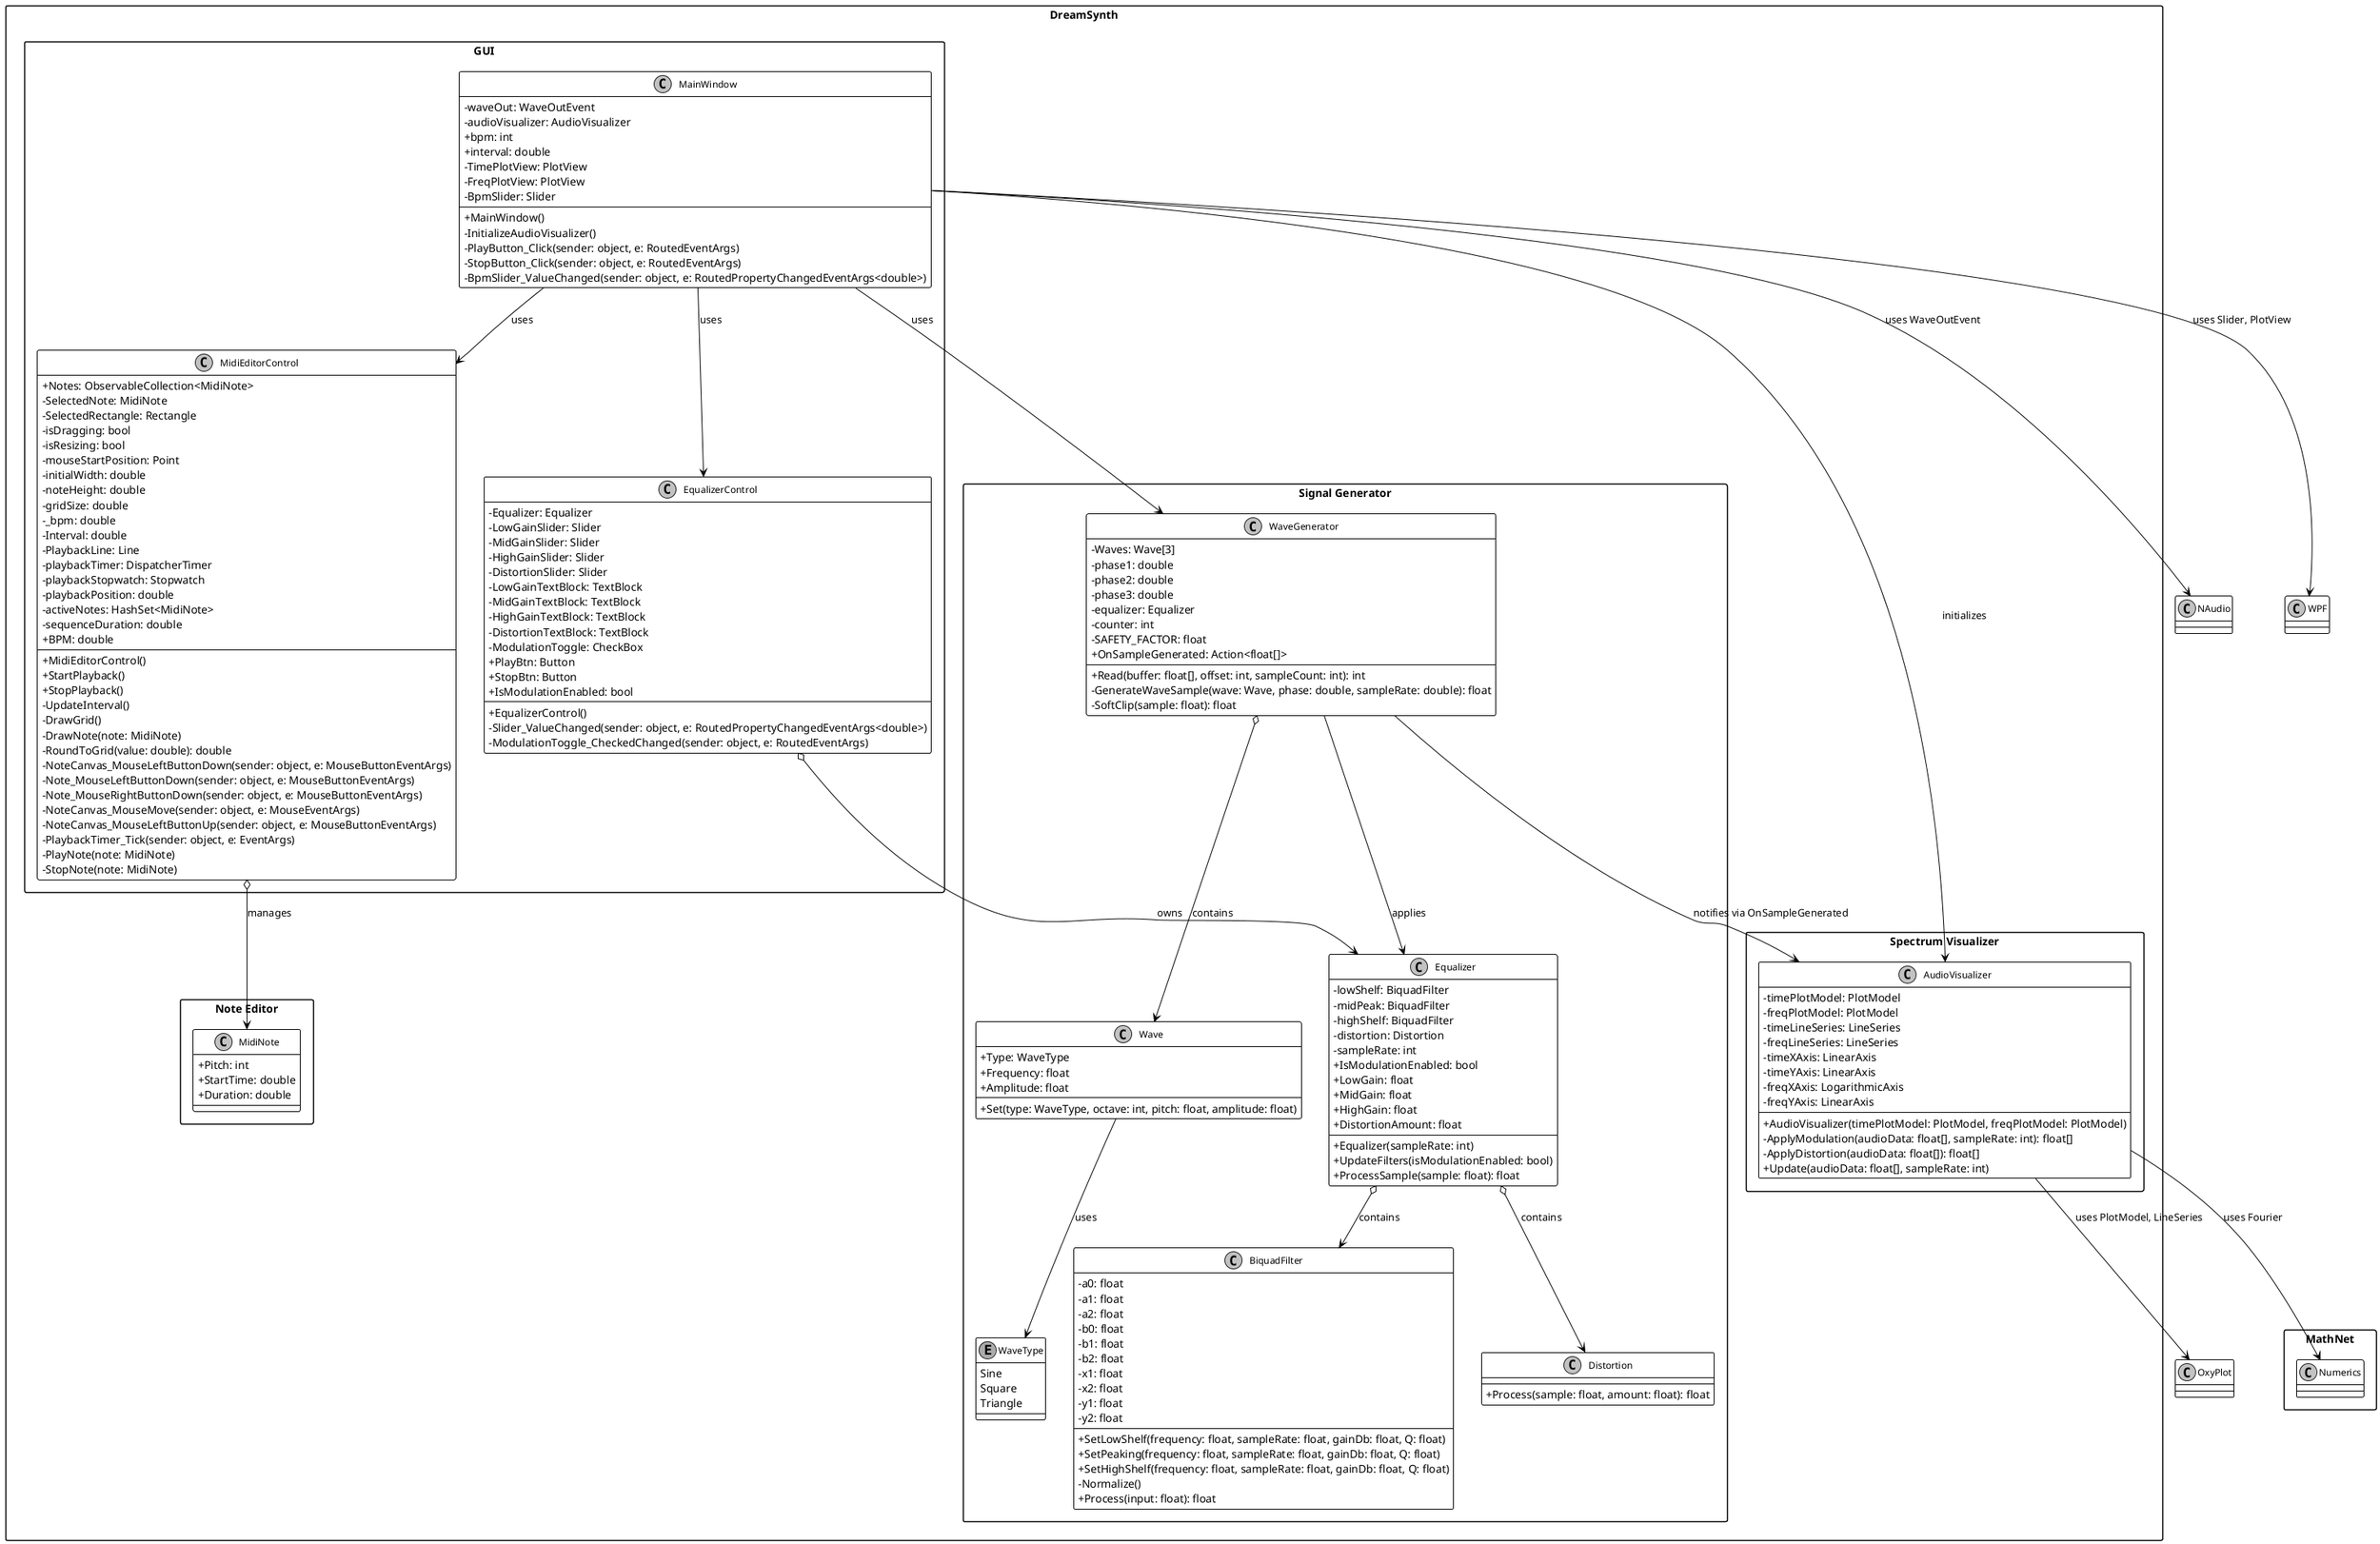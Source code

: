 @startuml ClassDiagramDreamSynth

skinparam monochrome true
skinparam shadowing false
skinparam classFontSize 12
skinparam classFontName Arial
skinparam classBorderThickness 1
skinparam classBackgroundColor none
skinparam classBorderColor black
skinparam ArrowColor black
skinparam packageStyle rectangle
skinparam classAttributeIconSize 0

package "DreamSynth" {

  package "GUI" {
    class MainWindow {
      -waveOut: WaveOutEvent
      -audioVisualizer: AudioVisualizer
      +bpm: int
      +interval: double
      -TimePlotView: PlotView
      -FreqPlotView: PlotView
      -BpmSlider: Slider
      +MainWindow()
      -InitializeAudioVisualizer()
      -PlayButton_Click(sender: object, e: RoutedEventArgs)
      -StopButton_Click(sender: object, e: RoutedEventArgs)
      -BpmSlider_ValueChanged(sender: object, e: RoutedPropertyChangedEventArgs<double>)
    }

    class EqualizerControl {
      -Equalizer: Equalizer
      -LowGainSlider: Slider
      -MidGainSlider: Slider
      -HighGainSlider: Slider
      -DistortionSlider: Slider
      -LowGainTextBlock: TextBlock
      -MidGainTextBlock: TextBlock
      -HighGainTextBlock: TextBlock
      -DistortionTextBlock: TextBlock
      -ModulationToggle: CheckBox
      +PlayBtn: Button
      +StopBtn: Button
      +IsModulationEnabled: bool
      +EqualizerControl()
      -Slider_ValueChanged(sender: object, e: RoutedPropertyChangedEventArgs<double>)
      -ModulationToggle_CheckedChanged(sender: object, e: RoutedEventArgs)
    }

    class MidiEditorControl {
      +Notes: ObservableCollection<MidiNote>
      -SelectedNote: MidiNote
      -SelectedRectangle: Rectangle
      -isDragging: bool
      -isResizing: bool
      -mouseStartPosition: Point
      -initialWidth: double
      -noteHeight: double
      -gridSize: double
      -_bpm: double
      -Interval: double
      -PlaybackLine: Line
      -playbackTimer: DispatcherTimer
      -playbackStopwatch: Stopwatch
      -playbackPosition: double
      -activeNotes: HashSet<MidiNote>
      -sequenceDuration: double
      +BPM: double
      +MidiEditorControl()
      +StartPlayback()
      +StopPlayback()
      -UpdateInterval()
      -DrawGrid()
      -DrawNote(note: MidiNote)
      -RoundToGrid(value: double): double
      -NoteCanvas_MouseLeftButtonDown(sender: object, e: MouseButtonEventArgs)
      -Note_MouseLeftButtonDown(sender: object, e: MouseButtonEventArgs)
      -Note_MouseRightButtonDown(sender: object, e: MouseButtonEventArgs)
      -NoteCanvas_MouseMove(sender: object, e: MouseEventArgs)
      -NoteCanvas_MouseLeftButtonUp(sender: object, e: MouseButtonEventArgs)
      -PlaybackTimer_Tick(sender: object, e: EventArgs)
      -PlayNote(note: MidiNote)
      -StopNote(note: MidiNote)
    }
  }

  package "Signal Generator" {
    class WaveGenerator {
      -Waves: Wave[3]
      -phase1: double
      -phase2: double
      -phase3: double
      -equalizer: Equalizer
      -counter: int
      -SAFETY_FACTOR: float
      +OnSampleGenerated: Action<float[]>
      +Read(buffer: float[], offset: int, sampleCount: int): int
      -GenerateWaveSample(wave: Wave, phase: double, sampleRate: double): float
      -SoftClip(sample: float): float
    }

    class Wave {
      +Type: WaveType
      +Frequency: float
      +Amplitude: float
      +Set(type: WaveType, octave: int, pitch: float, amplitude: float)
    }

    enum WaveType {
      Sine
      Square
      Triangle
    }

    class Equalizer {
      -lowShelf: BiquadFilter
      -midPeak: BiquadFilter
      -highShelf: BiquadFilter
      -distortion: Distortion
      -sampleRate: int
      +IsModulationEnabled: bool
      +LowGain: float
      +MidGain: float
      +HighGain: float
      +DistortionAmount: float
      +Equalizer(sampleRate: int)
      +UpdateFilters(isModulationEnabled: bool)
      +ProcessSample(sample: float): float
    }

    class BiquadFilter {
      -a0: float
      -a1: float
      -a2: float
      -b0: float
      -b1: float
      -b2: float
      -x1: float
      -x2: float
      -y1: float
      -y2: float
      +SetLowShelf(frequency: float, sampleRate: float, gainDb: float, Q: float)
      +SetPeaking(frequency: float, sampleRate: float, gainDb: float, Q: float)
      +SetHighShelf(frequency: float, sampleRate: float, gainDb: float, Q: float)
      -Normalize()
      +Process(input: float): float
    }

    class Distortion {
      +Process(sample: float, amount: float): float
    }
  }

  package "Spectrum Visualizer" {
    class AudioVisualizer {
      -timePlotModel: PlotModel
      -freqPlotModel: PlotModel
      -timeLineSeries: LineSeries
      -freqLineSeries: LineSeries
      -timeXAxis: LinearAxis
      -timeYAxis: LinearAxis
      -freqXAxis: LogarithmicAxis
      -freqYAxis: LinearAxis
      +AudioVisualizer(timePlotModel: PlotModel, freqPlotModel: PlotModel)
      -ApplyModulation(audioData: float[], sampleRate: int): float[]
      -ApplyDistortion(audioData: float[]): float[]
      +Update(audioData: float[], sampleRate: int)
    }
  }

  package "Note Editor" {
    class MidiNote {
      +Pitch: int
      +StartTime: double
      +Duration: double
    }
  }
}

' Связи
MainWindow --> EqualizerControl : uses
MainWindow --> WaveGenerator : uses
MainWindow --> MidiEditorControl : uses
MainWindow --> AudioVisualizer : initializes
EqualizerControl o--> Equalizer : owns
Equalizer o--> BiquadFilter : contains
Equalizer o--> Distortion : contains
WaveGenerator --> Equalizer : applies
WaveGenerator o--> Wave : contains
Wave --> WaveType : uses
MidiEditorControl o--> MidiNote : manages
WaveGenerator --> AudioVisualizer : notifies via OnSampleGenerated
MainWindow --> "NAudio" : uses WaveOutEvent
AudioVisualizer --> "OxyPlot" : uses PlotModel, LineSeries
AudioVisualizer --> "MathNet.Numerics" : uses Fourier
MainWindow --> "WPF" : uses Slider, PlotView

@enduml